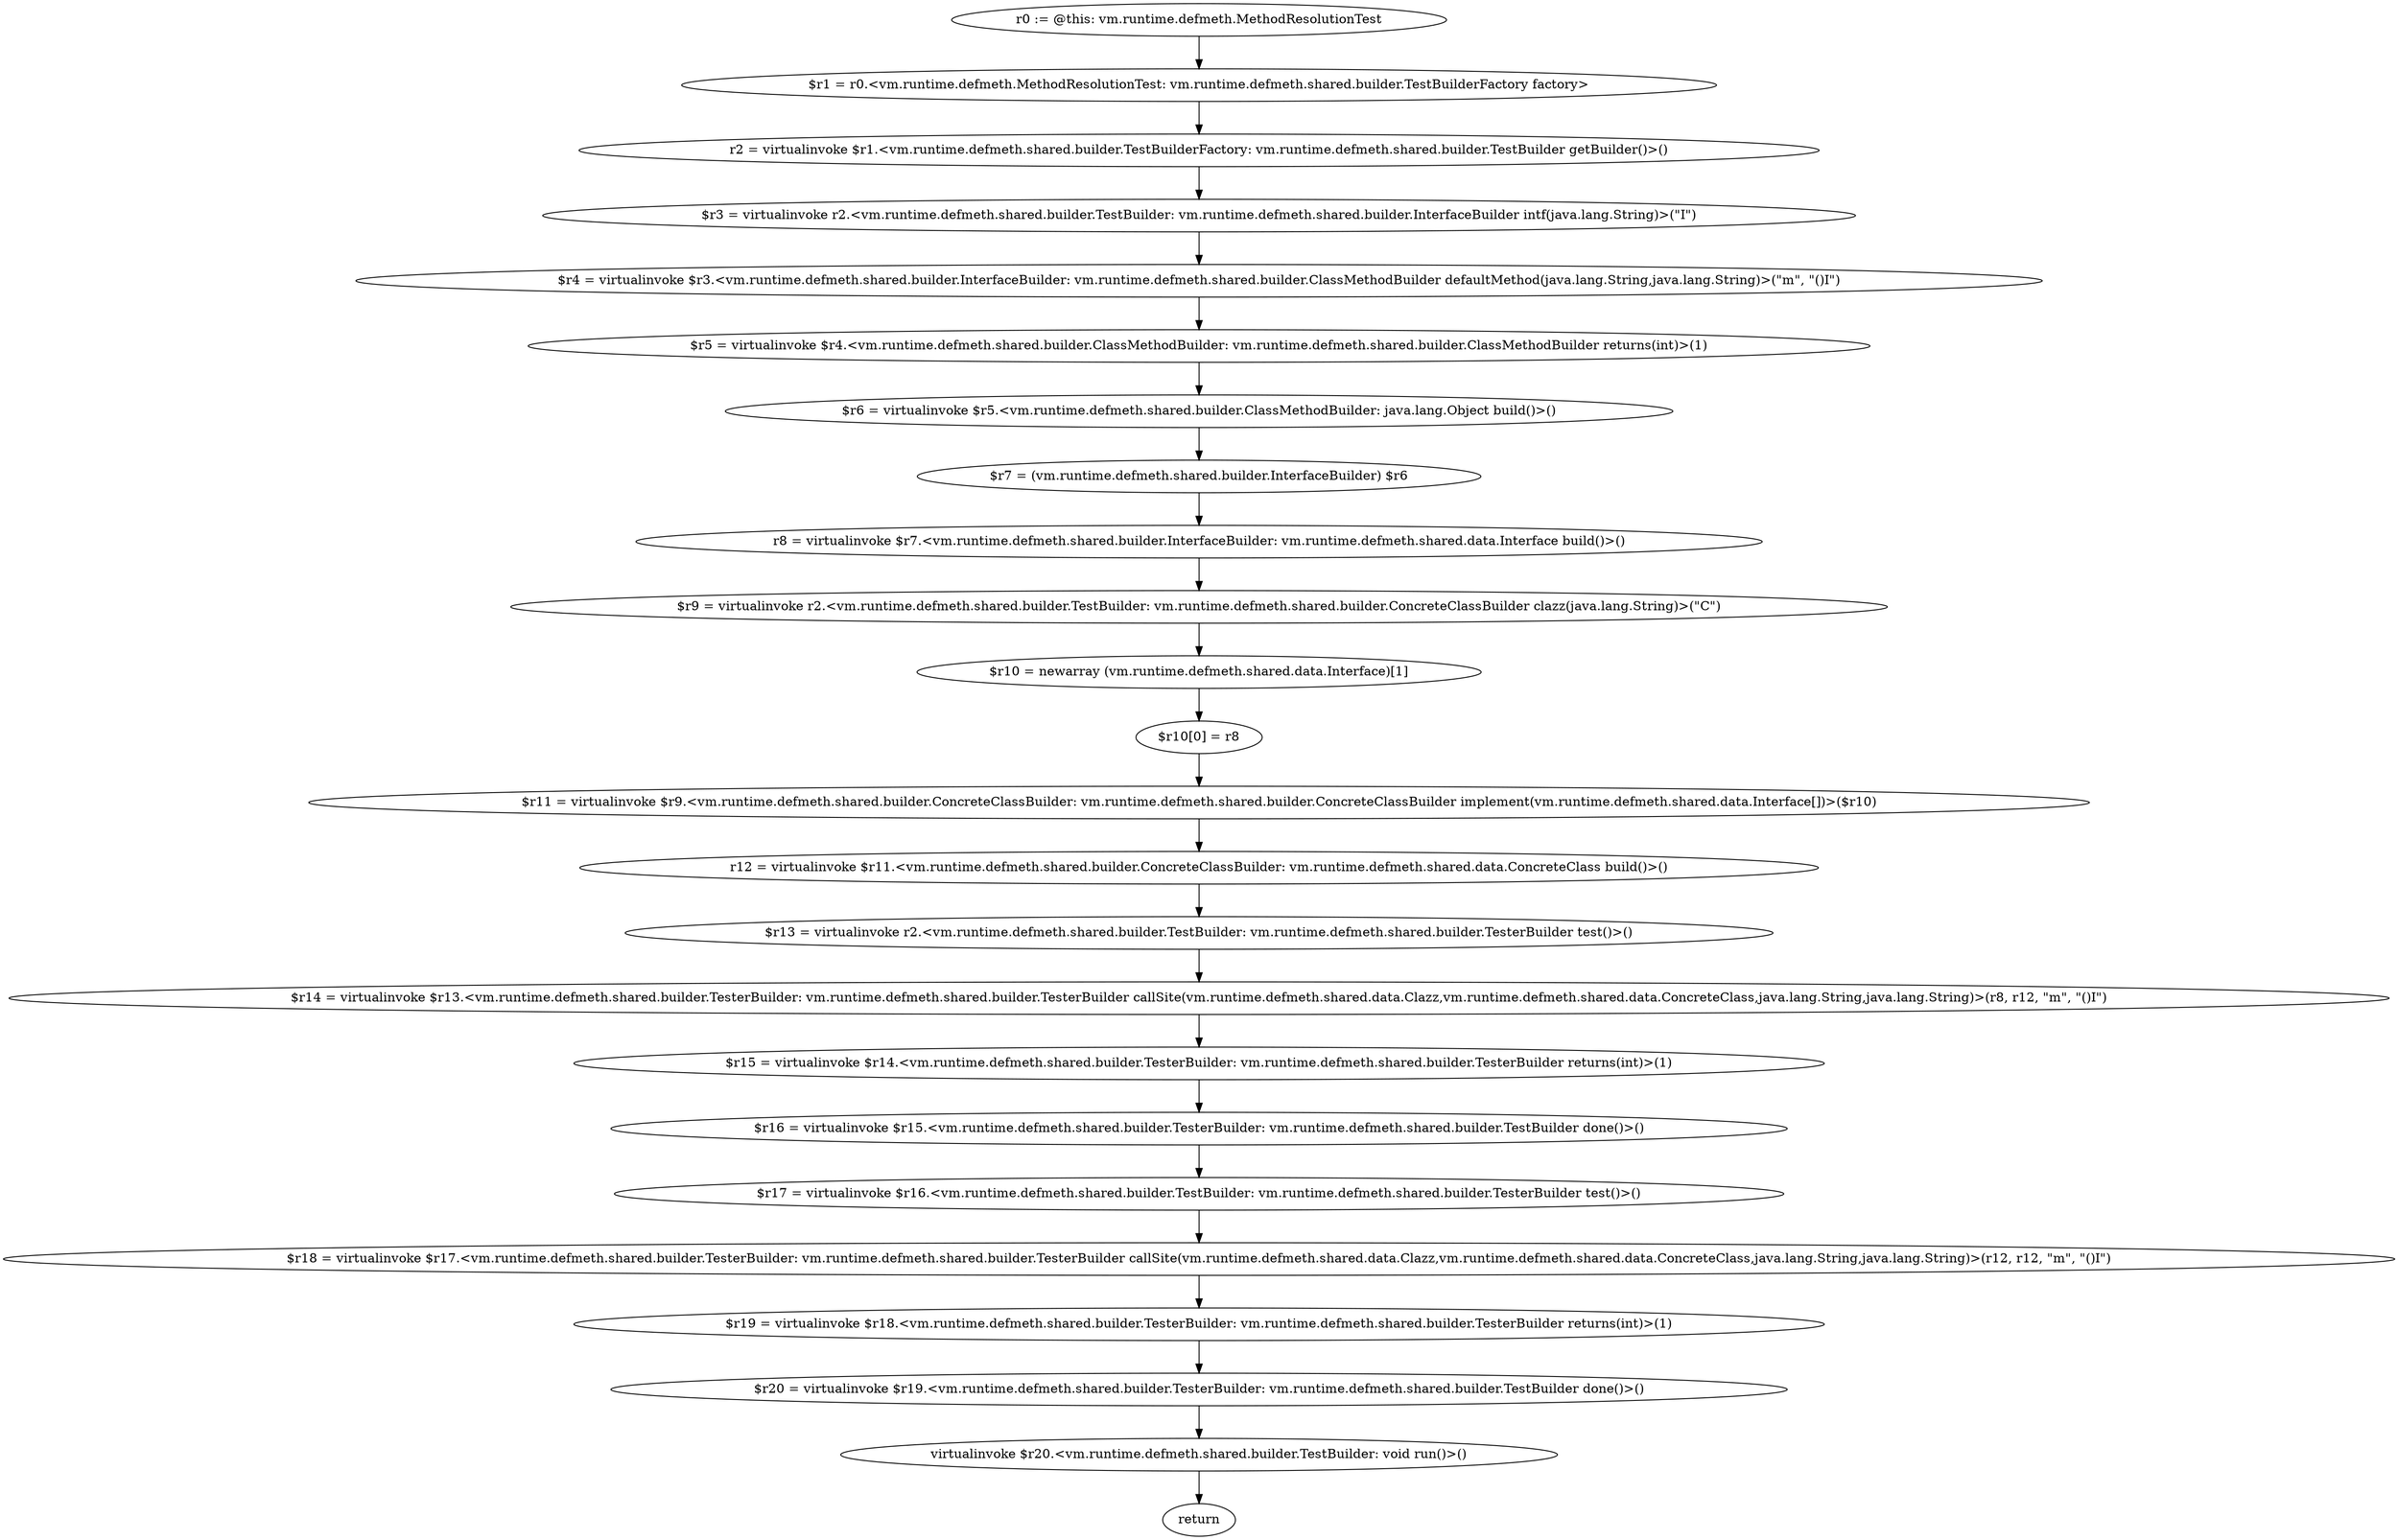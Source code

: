 digraph "unitGraph" {
    "r0 := @this: vm.runtime.defmeth.MethodResolutionTest"
    "$r1 = r0.<vm.runtime.defmeth.MethodResolutionTest: vm.runtime.defmeth.shared.builder.TestBuilderFactory factory>"
    "r2 = virtualinvoke $r1.<vm.runtime.defmeth.shared.builder.TestBuilderFactory: vm.runtime.defmeth.shared.builder.TestBuilder getBuilder()>()"
    "$r3 = virtualinvoke r2.<vm.runtime.defmeth.shared.builder.TestBuilder: vm.runtime.defmeth.shared.builder.InterfaceBuilder intf(java.lang.String)>(\"I\")"
    "$r4 = virtualinvoke $r3.<vm.runtime.defmeth.shared.builder.InterfaceBuilder: vm.runtime.defmeth.shared.builder.ClassMethodBuilder defaultMethod(java.lang.String,java.lang.String)>(\"m\", \"()I\")"
    "$r5 = virtualinvoke $r4.<vm.runtime.defmeth.shared.builder.ClassMethodBuilder: vm.runtime.defmeth.shared.builder.ClassMethodBuilder returns(int)>(1)"
    "$r6 = virtualinvoke $r5.<vm.runtime.defmeth.shared.builder.ClassMethodBuilder: java.lang.Object build()>()"
    "$r7 = (vm.runtime.defmeth.shared.builder.InterfaceBuilder) $r6"
    "r8 = virtualinvoke $r7.<vm.runtime.defmeth.shared.builder.InterfaceBuilder: vm.runtime.defmeth.shared.data.Interface build()>()"
    "$r9 = virtualinvoke r2.<vm.runtime.defmeth.shared.builder.TestBuilder: vm.runtime.defmeth.shared.builder.ConcreteClassBuilder clazz(java.lang.String)>(\"C\")"
    "$r10 = newarray (vm.runtime.defmeth.shared.data.Interface)[1]"
    "$r10[0] = r8"
    "$r11 = virtualinvoke $r9.<vm.runtime.defmeth.shared.builder.ConcreteClassBuilder: vm.runtime.defmeth.shared.builder.ConcreteClassBuilder implement(vm.runtime.defmeth.shared.data.Interface[])>($r10)"
    "r12 = virtualinvoke $r11.<vm.runtime.defmeth.shared.builder.ConcreteClassBuilder: vm.runtime.defmeth.shared.data.ConcreteClass build()>()"
    "$r13 = virtualinvoke r2.<vm.runtime.defmeth.shared.builder.TestBuilder: vm.runtime.defmeth.shared.builder.TesterBuilder test()>()"
    "$r14 = virtualinvoke $r13.<vm.runtime.defmeth.shared.builder.TesterBuilder: vm.runtime.defmeth.shared.builder.TesterBuilder callSite(vm.runtime.defmeth.shared.data.Clazz,vm.runtime.defmeth.shared.data.ConcreteClass,java.lang.String,java.lang.String)>(r8, r12, \"m\", \"()I\")"
    "$r15 = virtualinvoke $r14.<vm.runtime.defmeth.shared.builder.TesterBuilder: vm.runtime.defmeth.shared.builder.TesterBuilder returns(int)>(1)"
    "$r16 = virtualinvoke $r15.<vm.runtime.defmeth.shared.builder.TesterBuilder: vm.runtime.defmeth.shared.builder.TestBuilder done()>()"
    "$r17 = virtualinvoke $r16.<vm.runtime.defmeth.shared.builder.TestBuilder: vm.runtime.defmeth.shared.builder.TesterBuilder test()>()"
    "$r18 = virtualinvoke $r17.<vm.runtime.defmeth.shared.builder.TesterBuilder: vm.runtime.defmeth.shared.builder.TesterBuilder callSite(vm.runtime.defmeth.shared.data.Clazz,vm.runtime.defmeth.shared.data.ConcreteClass,java.lang.String,java.lang.String)>(r12, r12, \"m\", \"()I\")"
    "$r19 = virtualinvoke $r18.<vm.runtime.defmeth.shared.builder.TesterBuilder: vm.runtime.defmeth.shared.builder.TesterBuilder returns(int)>(1)"
    "$r20 = virtualinvoke $r19.<vm.runtime.defmeth.shared.builder.TesterBuilder: vm.runtime.defmeth.shared.builder.TestBuilder done()>()"
    "virtualinvoke $r20.<vm.runtime.defmeth.shared.builder.TestBuilder: void run()>()"
    "return"
    "r0 := @this: vm.runtime.defmeth.MethodResolutionTest"->"$r1 = r0.<vm.runtime.defmeth.MethodResolutionTest: vm.runtime.defmeth.shared.builder.TestBuilderFactory factory>";
    "$r1 = r0.<vm.runtime.defmeth.MethodResolutionTest: vm.runtime.defmeth.shared.builder.TestBuilderFactory factory>"->"r2 = virtualinvoke $r1.<vm.runtime.defmeth.shared.builder.TestBuilderFactory: vm.runtime.defmeth.shared.builder.TestBuilder getBuilder()>()";
    "r2 = virtualinvoke $r1.<vm.runtime.defmeth.shared.builder.TestBuilderFactory: vm.runtime.defmeth.shared.builder.TestBuilder getBuilder()>()"->"$r3 = virtualinvoke r2.<vm.runtime.defmeth.shared.builder.TestBuilder: vm.runtime.defmeth.shared.builder.InterfaceBuilder intf(java.lang.String)>(\"I\")";
    "$r3 = virtualinvoke r2.<vm.runtime.defmeth.shared.builder.TestBuilder: vm.runtime.defmeth.shared.builder.InterfaceBuilder intf(java.lang.String)>(\"I\")"->"$r4 = virtualinvoke $r3.<vm.runtime.defmeth.shared.builder.InterfaceBuilder: vm.runtime.defmeth.shared.builder.ClassMethodBuilder defaultMethod(java.lang.String,java.lang.String)>(\"m\", \"()I\")";
    "$r4 = virtualinvoke $r3.<vm.runtime.defmeth.shared.builder.InterfaceBuilder: vm.runtime.defmeth.shared.builder.ClassMethodBuilder defaultMethod(java.lang.String,java.lang.String)>(\"m\", \"()I\")"->"$r5 = virtualinvoke $r4.<vm.runtime.defmeth.shared.builder.ClassMethodBuilder: vm.runtime.defmeth.shared.builder.ClassMethodBuilder returns(int)>(1)";
    "$r5 = virtualinvoke $r4.<vm.runtime.defmeth.shared.builder.ClassMethodBuilder: vm.runtime.defmeth.shared.builder.ClassMethodBuilder returns(int)>(1)"->"$r6 = virtualinvoke $r5.<vm.runtime.defmeth.shared.builder.ClassMethodBuilder: java.lang.Object build()>()";
    "$r6 = virtualinvoke $r5.<vm.runtime.defmeth.shared.builder.ClassMethodBuilder: java.lang.Object build()>()"->"$r7 = (vm.runtime.defmeth.shared.builder.InterfaceBuilder) $r6";
    "$r7 = (vm.runtime.defmeth.shared.builder.InterfaceBuilder) $r6"->"r8 = virtualinvoke $r7.<vm.runtime.defmeth.shared.builder.InterfaceBuilder: vm.runtime.defmeth.shared.data.Interface build()>()";
    "r8 = virtualinvoke $r7.<vm.runtime.defmeth.shared.builder.InterfaceBuilder: vm.runtime.defmeth.shared.data.Interface build()>()"->"$r9 = virtualinvoke r2.<vm.runtime.defmeth.shared.builder.TestBuilder: vm.runtime.defmeth.shared.builder.ConcreteClassBuilder clazz(java.lang.String)>(\"C\")";
    "$r9 = virtualinvoke r2.<vm.runtime.defmeth.shared.builder.TestBuilder: vm.runtime.defmeth.shared.builder.ConcreteClassBuilder clazz(java.lang.String)>(\"C\")"->"$r10 = newarray (vm.runtime.defmeth.shared.data.Interface)[1]";
    "$r10 = newarray (vm.runtime.defmeth.shared.data.Interface)[1]"->"$r10[0] = r8";
    "$r10[0] = r8"->"$r11 = virtualinvoke $r9.<vm.runtime.defmeth.shared.builder.ConcreteClassBuilder: vm.runtime.defmeth.shared.builder.ConcreteClassBuilder implement(vm.runtime.defmeth.shared.data.Interface[])>($r10)";
    "$r11 = virtualinvoke $r9.<vm.runtime.defmeth.shared.builder.ConcreteClassBuilder: vm.runtime.defmeth.shared.builder.ConcreteClassBuilder implement(vm.runtime.defmeth.shared.data.Interface[])>($r10)"->"r12 = virtualinvoke $r11.<vm.runtime.defmeth.shared.builder.ConcreteClassBuilder: vm.runtime.defmeth.shared.data.ConcreteClass build()>()";
    "r12 = virtualinvoke $r11.<vm.runtime.defmeth.shared.builder.ConcreteClassBuilder: vm.runtime.defmeth.shared.data.ConcreteClass build()>()"->"$r13 = virtualinvoke r2.<vm.runtime.defmeth.shared.builder.TestBuilder: vm.runtime.defmeth.shared.builder.TesterBuilder test()>()";
    "$r13 = virtualinvoke r2.<vm.runtime.defmeth.shared.builder.TestBuilder: vm.runtime.defmeth.shared.builder.TesterBuilder test()>()"->"$r14 = virtualinvoke $r13.<vm.runtime.defmeth.shared.builder.TesterBuilder: vm.runtime.defmeth.shared.builder.TesterBuilder callSite(vm.runtime.defmeth.shared.data.Clazz,vm.runtime.defmeth.shared.data.ConcreteClass,java.lang.String,java.lang.String)>(r8, r12, \"m\", \"()I\")";
    "$r14 = virtualinvoke $r13.<vm.runtime.defmeth.shared.builder.TesterBuilder: vm.runtime.defmeth.shared.builder.TesterBuilder callSite(vm.runtime.defmeth.shared.data.Clazz,vm.runtime.defmeth.shared.data.ConcreteClass,java.lang.String,java.lang.String)>(r8, r12, \"m\", \"()I\")"->"$r15 = virtualinvoke $r14.<vm.runtime.defmeth.shared.builder.TesterBuilder: vm.runtime.defmeth.shared.builder.TesterBuilder returns(int)>(1)";
    "$r15 = virtualinvoke $r14.<vm.runtime.defmeth.shared.builder.TesterBuilder: vm.runtime.defmeth.shared.builder.TesterBuilder returns(int)>(1)"->"$r16 = virtualinvoke $r15.<vm.runtime.defmeth.shared.builder.TesterBuilder: vm.runtime.defmeth.shared.builder.TestBuilder done()>()";
    "$r16 = virtualinvoke $r15.<vm.runtime.defmeth.shared.builder.TesterBuilder: vm.runtime.defmeth.shared.builder.TestBuilder done()>()"->"$r17 = virtualinvoke $r16.<vm.runtime.defmeth.shared.builder.TestBuilder: vm.runtime.defmeth.shared.builder.TesterBuilder test()>()";
    "$r17 = virtualinvoke $r16.<vm.runtime.defmeth.shared.builder.TestBuilder: vm.runtime.defmeth.shared.builder.TesterBuilder test()>()"->"$r18 = virtualinvoke $r17.<vm.runtime.defmeth.shared.builder.TesterBuilder: vm.runtime.defmeth.shared.builder.TesterBuilder callSite(vm.runtime.defmeth.shared.data.Clazz,vm.runtime.defmeth.shared.data.ConcreteClass,java.lang.String,java.lang.String)>(r12, r12, \"m\", \"()I\")";
    "$r18 = virtualinvoke $r17.<vm.runtime.defmeth.shared.builder.TesterBuilder: vm.runtime.defmeth.shared.builder.TesterBuilder callSite(vm.runtime.defmeth.shared.data.Clazz,vm.runtime.defmeth.shared.data.ConcreteClass,java.lang.String,java.lang.String)>(r12, r12, \"m\", \"()I\")"->"$r19 = virtualinvoke $r18.<vm.runtime.defmeth.shared.builder.TesterBuilder: vm.runtime.defmeth.shared.builder.TesterBuilder returns(int)>(1)";
    "$r19 = virtualinvoke $r18.<vm.runtime.defmeth.shared.builder.TesterBuilder: vm.runtime.defmeth.shared.builder.TesterBuilder returns(int)>(1)"->"$r20 = virtualinvoke $r19.<vm.runtime.defmeth.shared.builder.TesterBuilder: vm.runtime.defmeth.shared.builder.TestBuilder done()>()";
    "$r20 = virtualinvoke $r19.<vm.runtime.defmeth.shared.builder.TesterBuilder: vm.runtime.defmeth.shared.builder.TestBuilder done()>()"->"virtualinvoke $r20.<vm.runtime.defmeth.shared.builder.TestBuilder: void run()>()";
    "virtualinvoke $r20.<vm.runtime.defmeth.shared.builder.TestBuilder: void run()>()"->"return";
}
